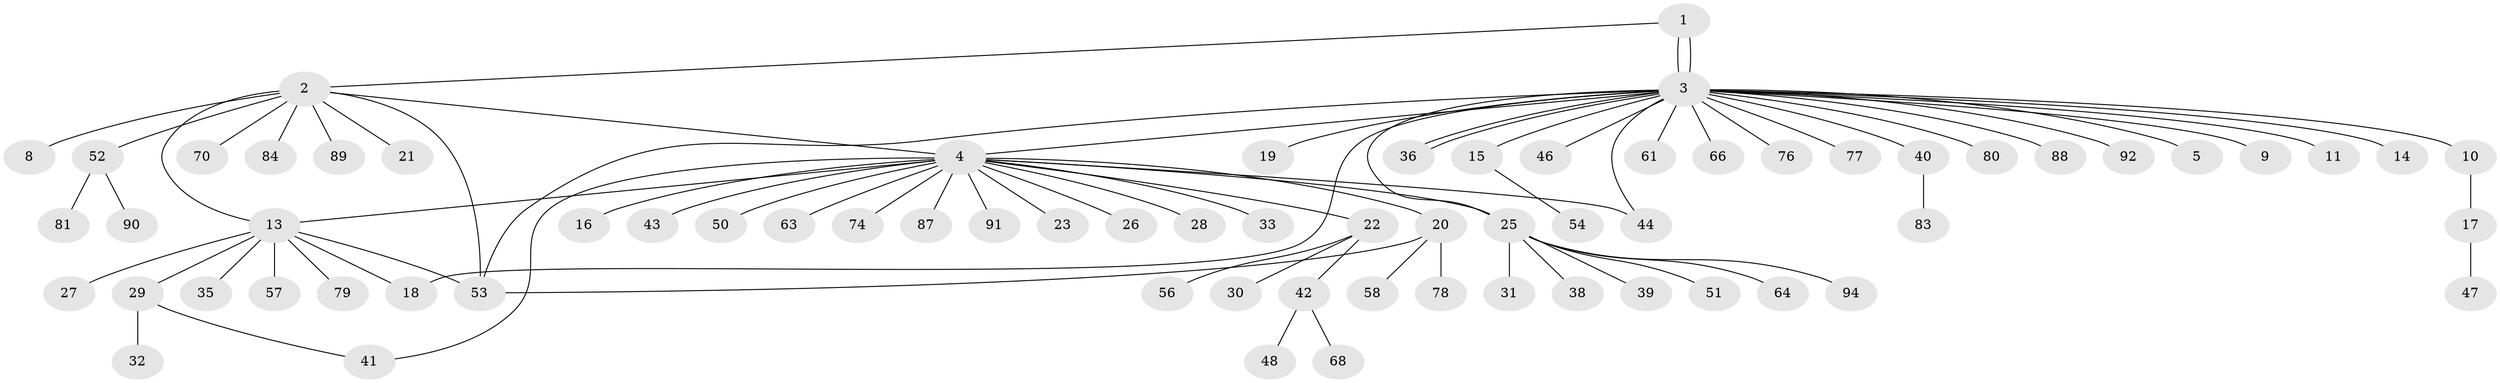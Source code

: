 // Generated by graph-tools (version 1.1) at 2025/23/03/03/25 07:23:50]
// undirected, 71 vertices, 81 edges
graph export_dot {
graph [start="1"]
  node [color=gray90,style=filled];
  1 [super="+7"];
  2 [super="+67"];
  3 [super="+24"];
  4 [super="+6"];
  5;
  8;
  9;
  10 [super="+12"];
  11;
  13 [super="+45"];
  14;
  15 [super="+34"];
  16 [super="+95"];
  17 [super="+85"];
  18 [super="+73"];
  19 [super="+75"];
  20 [super="+59"];
  21;
  22 [super="+69"];
  23;
  25 [super="+37"];
  26 [super="+62"];
  27;
  28;
  29 [super="+49"];
  30;
  31;
  32;
  33 [super="+65"];
  35;
  36 [super="+93"];
  38 [super="+72"];
  39;
  40;
  41 [super="+55"];
  42 [super="+60"];
  43;
  44 [super="+86"];
  46;
  47;
  48;
  50;
  51;
  52 [super="+71"];
  53;
  54 [super="+82"];
  56;
  57;
  58;
  61;
  63;
  64;
  66;
  68;
  70;
  74;
  76;
  77;
  78;
  79;
  80;
  81;
  83;
  84;
  87;
  88;
  89;
  90;
  91;
  92;
  94;
  1 -- 2;
  1 -- 3;
  1 -- 3;
  2 -- 4;
  2 -- 8;
  2 -- 13;
  2 -- 21;
  2 -- 52;
  2 -- 53;
  2 -- 70;
  2 -- 84;
  2 -- 89;
  3 -- 5;
  3 -- 9;
  3 -- 10;
  3 -- 11;
  3 -- 14;
  3 -- 15;
  3 -- 18;
  3 -- 19;
  3 -- 36;
  3 -- 36;
  3 -- 46;
  3 -- 61;
  3 -- 77;
  3 -- 80;
  3 -- 88;
  3 -- 92;
  3 -- 66;
  3 -- 53;
  3 -- 40;
  3 -- 76;
  3 -- 25;
  3 -- 4;
  3 -- 44;
  4 -- 13;
  4 -- 20;
  4 -- 22;
  4 -- 26;
  4 -- 28;
  4 -- 33;
  4 -- 43;
  4 -- 44;
  4 -- 50;
  4 -- 63;
  4 -- 87;
  4 -- 91;
  4 -- 16 [weight=2];
  4 -- 23;
  4 -- 25;
  4 -- 74;
  4 -- 41;
  10 -- 17;
  13 -- 27;
  13 -- 29;
  13 -- 35;
  13 -- 57;
  13 -- 79;
  13 -- 18;
  13 -- 53;
  15 -- 54;
  17 -- 47;
  20 -- 53;
  20 -- 58;
  20 -- 78;
  22 -- 30;
  22 -- 42;
  22 -- 56;
  25 -- 31;
  25 -- 39;
  25 -- 51;
  25 -- 64;
  25 -- 38;
  25 -- 94;
  29 -- 32;
  29 -- 41;
  40 -- 83;
  42 -- 48;
  42 -- 68;
  52 -- 81;
  52 -- 90;
}
